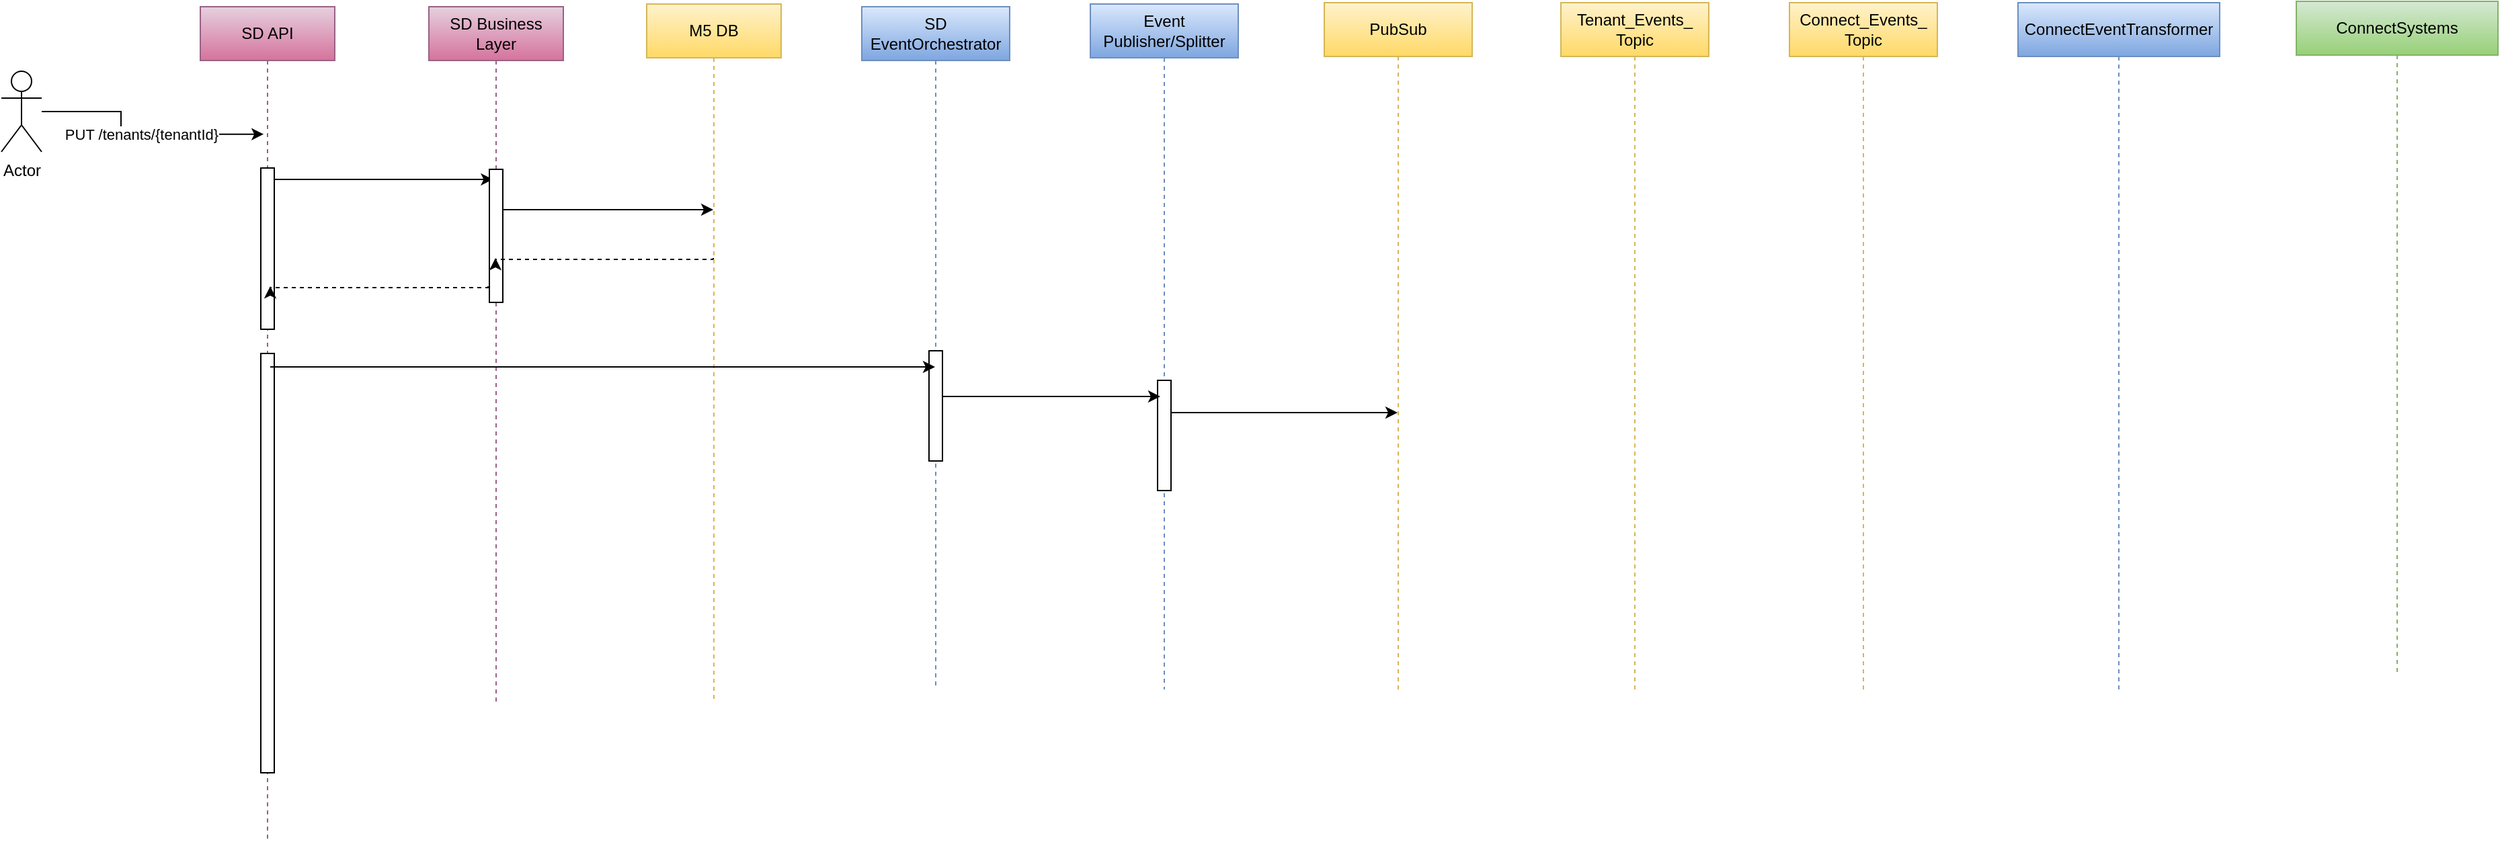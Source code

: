 <mxfile version="14.6.6" type="github">
  <diagram id="wsVGVrC98OWO0jVeLgIM" name="Page-1">
    <mxGraphModel dx="2173" dy="659" grid="1" gridSize="10" guides="1" tooltips="1" connect="1" arrows="1" fold="1" page="1" pageScale="1" pageWidth="850" pageHeight="1100" math="0" shadow="0">
      <root>
        <mxCell id="0" />
        <mxCell id="1" parent="0" />
        <mxCell id="LciNZHoeIJGy0Ymbf-tn-1" style="edgeStyle=orthogonalEdgeStyle;rounded=0;orthogonalLoop=1;jettySize=auto;html=1;entryX=0.477;entryY=0.248;entryDx=0;entryDy=0;entryPerimeter=0;" edge="1" parent="1" source="zY8nQpZTPycgjdo67CNM-1" target="zY8nQpZTPycgjdo67CNM-2">
          <mxGeometry relative="1" as="geometry">
            <Array as="points">
              <mxPoint y="220" />
              <mxPoint y="220" />
            </Array>
          </mxGeometry>
        </mxCell>
        <mxCell id="zY8nQpZTPycgjdo67CNM-1" value="SD API" style="shape=umlLifeline;perimeter=lifelinePerimeter;whiteSpace=wrap;html=1;container=1;collapsible=0;recursiveResize=0;outlineConnect=0;gradientColor=#d5739d;fillColor=#e6d0de;strokeColor=#996185;" parent="1" vertex="1">
          <mxGeometry x="-92" y="92" width="100" height="620" as="geometry" />
        </mxCell>
        <mxCell id="LciNZHoeIJGy0Ymbf-tn-8" value="" style="html=1;points=[];perimeter=orthogonalPerimeter;" vertex="1" parent="zY8nQpZTPycgjdo67CNM-1">
          <mxGeometry x="45" y="120" width="10" height="120" as="geometry" />
        </mxCell>
        <mxCell id="LciNZHoeIJGy0Ymbf-tn-9" value="" style="html=1;points=[];perimeter=orthogonalPerimeter;" vertex="1" parent="zY8nQpZTPycgjdo67CNM-1">
          <mxGeometry x="45" y="258" width="10" height="312" as="geometry" />
        </mxCell>
        <mxCell id="LciNZHoeIJGy0Ymbf-tn-2" style="edgeStyle=orthogonalEdgeStyle;rounded=0;orthogonalLoop=1;jettySize=auto;html=1;" edge="1" parent="1">
          <mxGeometry relative="1" as="geometry">
            <mxPoint x="127.5" y="244" as="sourcePoint" />
            <mxPoint x="289.5" y="243" as="targetPoint" />
            <Array as="points">
              <mxPoint x="128" y="243" />
            </Array>
          </mxGeometry>
        </mxCell>
        <mxCell id="zY8nQpZTPycgjdo67CNM-2" value="SD Business Layer" style="shape=umlLifeline;perimeter=lifelinePerimeter;whiteSpace=wrap;html=1;container=1;collapsible=0;recursiveResize=0;outlineConnect=0;gradientColor=#d5739d;fillColor=#e6d0de;strokeColor=#996185;" parent="1" vertex="1">
          <mxGeometry x="78" y="92" width="100" height="518" as="geometry" />
        </mxCell>
        <mxCell id="LciNZHoeIJGy0Ymbf-tn-10" value="" style="html=1;points=[];perimeter=orthogonalPerimeter;" vertex="1" parent="zY8nQpZTPycgjdo67CNM-2">
          <mxGeometry x="45" y="121" width="10" height="99" as="geometry" />
        </mxCell>
        <mxCell id="zY8nQpZTPycgjdo67CNM-3" value="SD EventOrchestrator" style="shape=umlLifeline;perimeter=lifelinePerimeter;whiteSpace=wrap;html=1;container=1;collapsible=0;recursiveResize=0;outlineConnect=0;gradientColor=#7ea6e0;fillColor=#dae8fc;strokeColor=#6c8ebf;" parent="1" vertex="1">
          <mxGeometry x="400" y="92" width="110" height="508" as="geometry" />
        </mxCell>
        <mxCell id="LciNZHoeIJGy0Ymbf-tn-13" value="" style="html=1;points=[];perimeter=orthogonalPerimeter;" vertex="1" parent="zY8nQpZTPycgjdo67CNM-3">
          <mxGeometry x="50" y="256" width="10" height="82" as="geometry" />
        </mxCell>
        <mxCell id="zY8nQpZTPycgjdo67CNM-4" value="Event Publisher/Splitter" style="shape=umlLifeline;perimeter=lifelinePerimeter;whiteSpace=wrap;html=1;container=1;collapsible=0;recursiveResize=0;outlineConnect=0;gradientColor=#7ea6e0;fillColor=#dae8fc;strokeColor=#6c8ebf;" parent="1" vertex="1">
          <mxGeometry x="570" y="90" width="110" height="510" as="geometry" />
        </mxCell>
        <mxCell id="LciNZHoeIJGy0Ymbf-tn-14" value="" style="html=1;points=[];perimeter=orthogonalPerimeter;" vertex="1" parent="zY8nQpZTPycgjdo67CNM-4">
          <mxGeometry x="50" y="280" width="10" height="82" as="geometry" />
        </mxCell>
        <mxCell id="zY8nQpZTPycgjdo67CNM-5" value="PubSub" style="shape=umlLifeline;perimeter=lifelinePerimeter;whiteSpace=wrap;html=1;container=1;collapsible=0;recursiveResize=0;outlineConnect=0;gradientColor=#ffd966;fillColor=#fff2cc;strokeColor=#d6b656;" parent="1" vertex="1">
          <mxGeometry x="744" y="89" width="110" height="511" as="geometry" />
        </mxCell>
        <mxCell id="zY8nQpZTPycgjdo67CNM-6" value="ConnectEventTransformer" style="shape=umlLifeline;perimeter=lifelinePerimeter;whiteSpace=wrap;html=1;container=1;collapsible=0;recursiveResize=0;outlineConnect=0;gradientColor=#7ea6e0;fillColor=#dae8fc;strokeColor=#6c8ebf;" parent="1" vertex="1">
          <mxGeometry x="1260" y="89" width="150" height="511" as="geometry" />
        </mxCell>
        <mxCell id="zY8nQpZTPycgjdo67CNM-7" value="ConnectSystems" style="shape=umlLifeline;perimeter=lifelinePerimeter;whiteSpace=wrap;html=1;container=1;collapsible=0;recursiveResize=0;outlineConnect=0;gradientColor=#97d077;fillColor=#d5e8d4;strokeColor=#82b366;" parent="1" vertex="1">
          <mxGeometry x="1467" y="88" width="150" height="502" as="geometry" />
        </mxCell>
        <mxCell id="LciNZHoeIJGy0Ymbf-tn-3" style="edgeStyle=orthogonalEdgeStyle;rounded=0;orthogonalLoop=1;jettySize=auto;html=1;dashed=1;" edge="1" parent="1">
          <mxGeometry relative="1" as="geometry">
            <mxPoint x="289.5" y="279" as="sourcePoint" />
            <mxPoint x="127.5" y="279" as="targetPoint" />
            <Array as="points">
              <mxPoint x="250" y="280" />
              <mxPoint x="250" y="280" />
            </Array>
          </mxGeometry>
        </mxCell>
        <mxCell id="zY8nQpZTPycgjdo67CNM-8" value="M5 DB" style="shape=umlLifeline;perimeter=lifelinePerimeter;whiteSpace=wrap;html=1;container=1;collapsible=0;recursiveResize=0;outlineConnect=0;gradientColor=#ffd966;fillColor=#fff2cc;strokeColor=#d6b656;" parent="1" vertex="1">
          <mxGeometry x="240" y="90" width="100" height="520" as="geometry" />
        </mxCell>
        <mxCell id="W97xWJwRIzDxVlKYJ5EZ-1" value="PUT /tenants/{tenantId}" style="edgeStyle=orthogonalEdgeStyle;rounded=0;orthogonalLoop=1;jettySize=auto;html=1;entryX=0.471;entryY=0.153;entryDx=0;entryDy=0;entryPerimeter=0;" parent="1" source="zY8nQpZTPycgjdo67CNM-9" target="zY8nQpZTPycgjdo67CNM-1" edge="1">
          <mxGeometry relative="1" as="geometry" />
        </mxCell>
        <mxCell id="zY8nQpZTPycgjdo67CNM-9" value="Actor" style="shape=umlActor;verticalLabelPosition=bottom;verticalAlign=top;html=1;" parent="1" vertex="1">
          <mxGeometry x="-240" y="140" width="30" height="60" as="geometry" />
        </mxCell>
        <mxCell id="LciNZHoeIJGy0Ymbf-tn-4" style="edgeStyle=orthogonalEdgeStyle;rounded=0;orthogonalLoop=1;jettySize=auto;html=1;dashed=1;" edge="1" parent="1">
          <mxGeometry relative="1" as="geometry">
            <mxPoint x="122" y="300" as="sourcePoint" />
            <mxPoint x="-40" y="300" as="targetPoint" />
            <Array as="points">
              <mxPoint x="82.5" y="301" />
              <mxPoint x="82.5" y="301" />
            </Array>
          </mxGeometry>
        </mxCell>
        <mxCell id="LciNZHoeIJGy0Ymbf-tn-5" style="edgeStyle=orthogonalEdgeStyle;rounded=0;orthogonalLoop=1;jettySize=auto;html=1;" edge="1" parent="1" target="zY8nQpZTPycgjdo67CNM-3">
          <mxGeometry relative="1" as="geometry">
            <mxPoint x="-40" y="360.004" as="sourcePoint" />
            <mxPoint x="128.2" y="360.004" as="targetPoint" />
            <Array as="points">
              <mxPoint x="340" y="360" />
              <mxPoint x="340" y="360" />
            </Array>
          </mxGeometry>
        </mxCell>
        <mxCell id="LciNZHoeIJGy0Ymbf-tn-6" style="edgeStyle=orthogonalEdgeStyle;rounded=0;orthogonalLoop=1;jettySize=auto;html=1;" edge="1" parent="1">
          <mxGeometry relative="1" as="geometry">
            <mxPoint x="460" y="383" as="sourcePoint" />
            <mxPoint x="622" y="382" as="targetPoint" />
            <Array as="points">
              <mxPoint x="460.5" y="382" />
            </Array>
          </mxGeometry>
        </mxCell>
        <mxCell id="LciNZHoeIJGy0Ymbf-tn-15" style="edgeStyle=orthogonalEdgeStyle;rounded=0;orthogonalLoop=1;jettySize=auto;html=1;" edge="1" parent="1" target="zY8nQpZTPycgjdo67CNM-5">
          <mxGeometry relative="1" as="geometry">
            <mxPoint x="630" y="415" as="sourcePoint" />
            <mxPoint x="750" y="390" as="targetPoint" />
            <Array as="points">
              <mxPoint x="630" y="394" />
            </Array>
          </mxGeometry>
        </mxCell>
        <mxCell id="LciNZHoeIJGy0Ymbf-tn-17" value="Tenant_Events_&lt;br&gt;Topic" style="shape=umlLifeline;perimeter=lifelinePerimeter;whiteSpace=wrap;html=1;container=1;collapsible=0;recursiveResize=0;outlineConnect=0;gradientColor=#ffd966;fillColor=#fff2cc;strokeColor=#d6b656;" vertex="1" parent="1">
          <mxGeometry x="920" y="89" width="110" height="511" as="geometry" />
        </mxCell>
        <mxCell id="LciNZHoeIJGy0Ymbf-tn-18" value="Connect_Events_&lt;br&gt;Topic" style="shape=umlLifeline;perimeter=lifelinePerimeter;whiteSpace=wrap;html=1;container=1;collapsible=0;recursiveResize=0;outlineConnect=0;gradientColor=#ffd966;fillColor=#fff2cc;strokeColor=#d6b656;" vertex="1" parent="1">
          <mxGeometry x="1090" y="89" width="110" height="511" as="geometry" />
        </mxCell>
      </root>
    </mxGraphModel>
  </diagram>
</mxfile>
